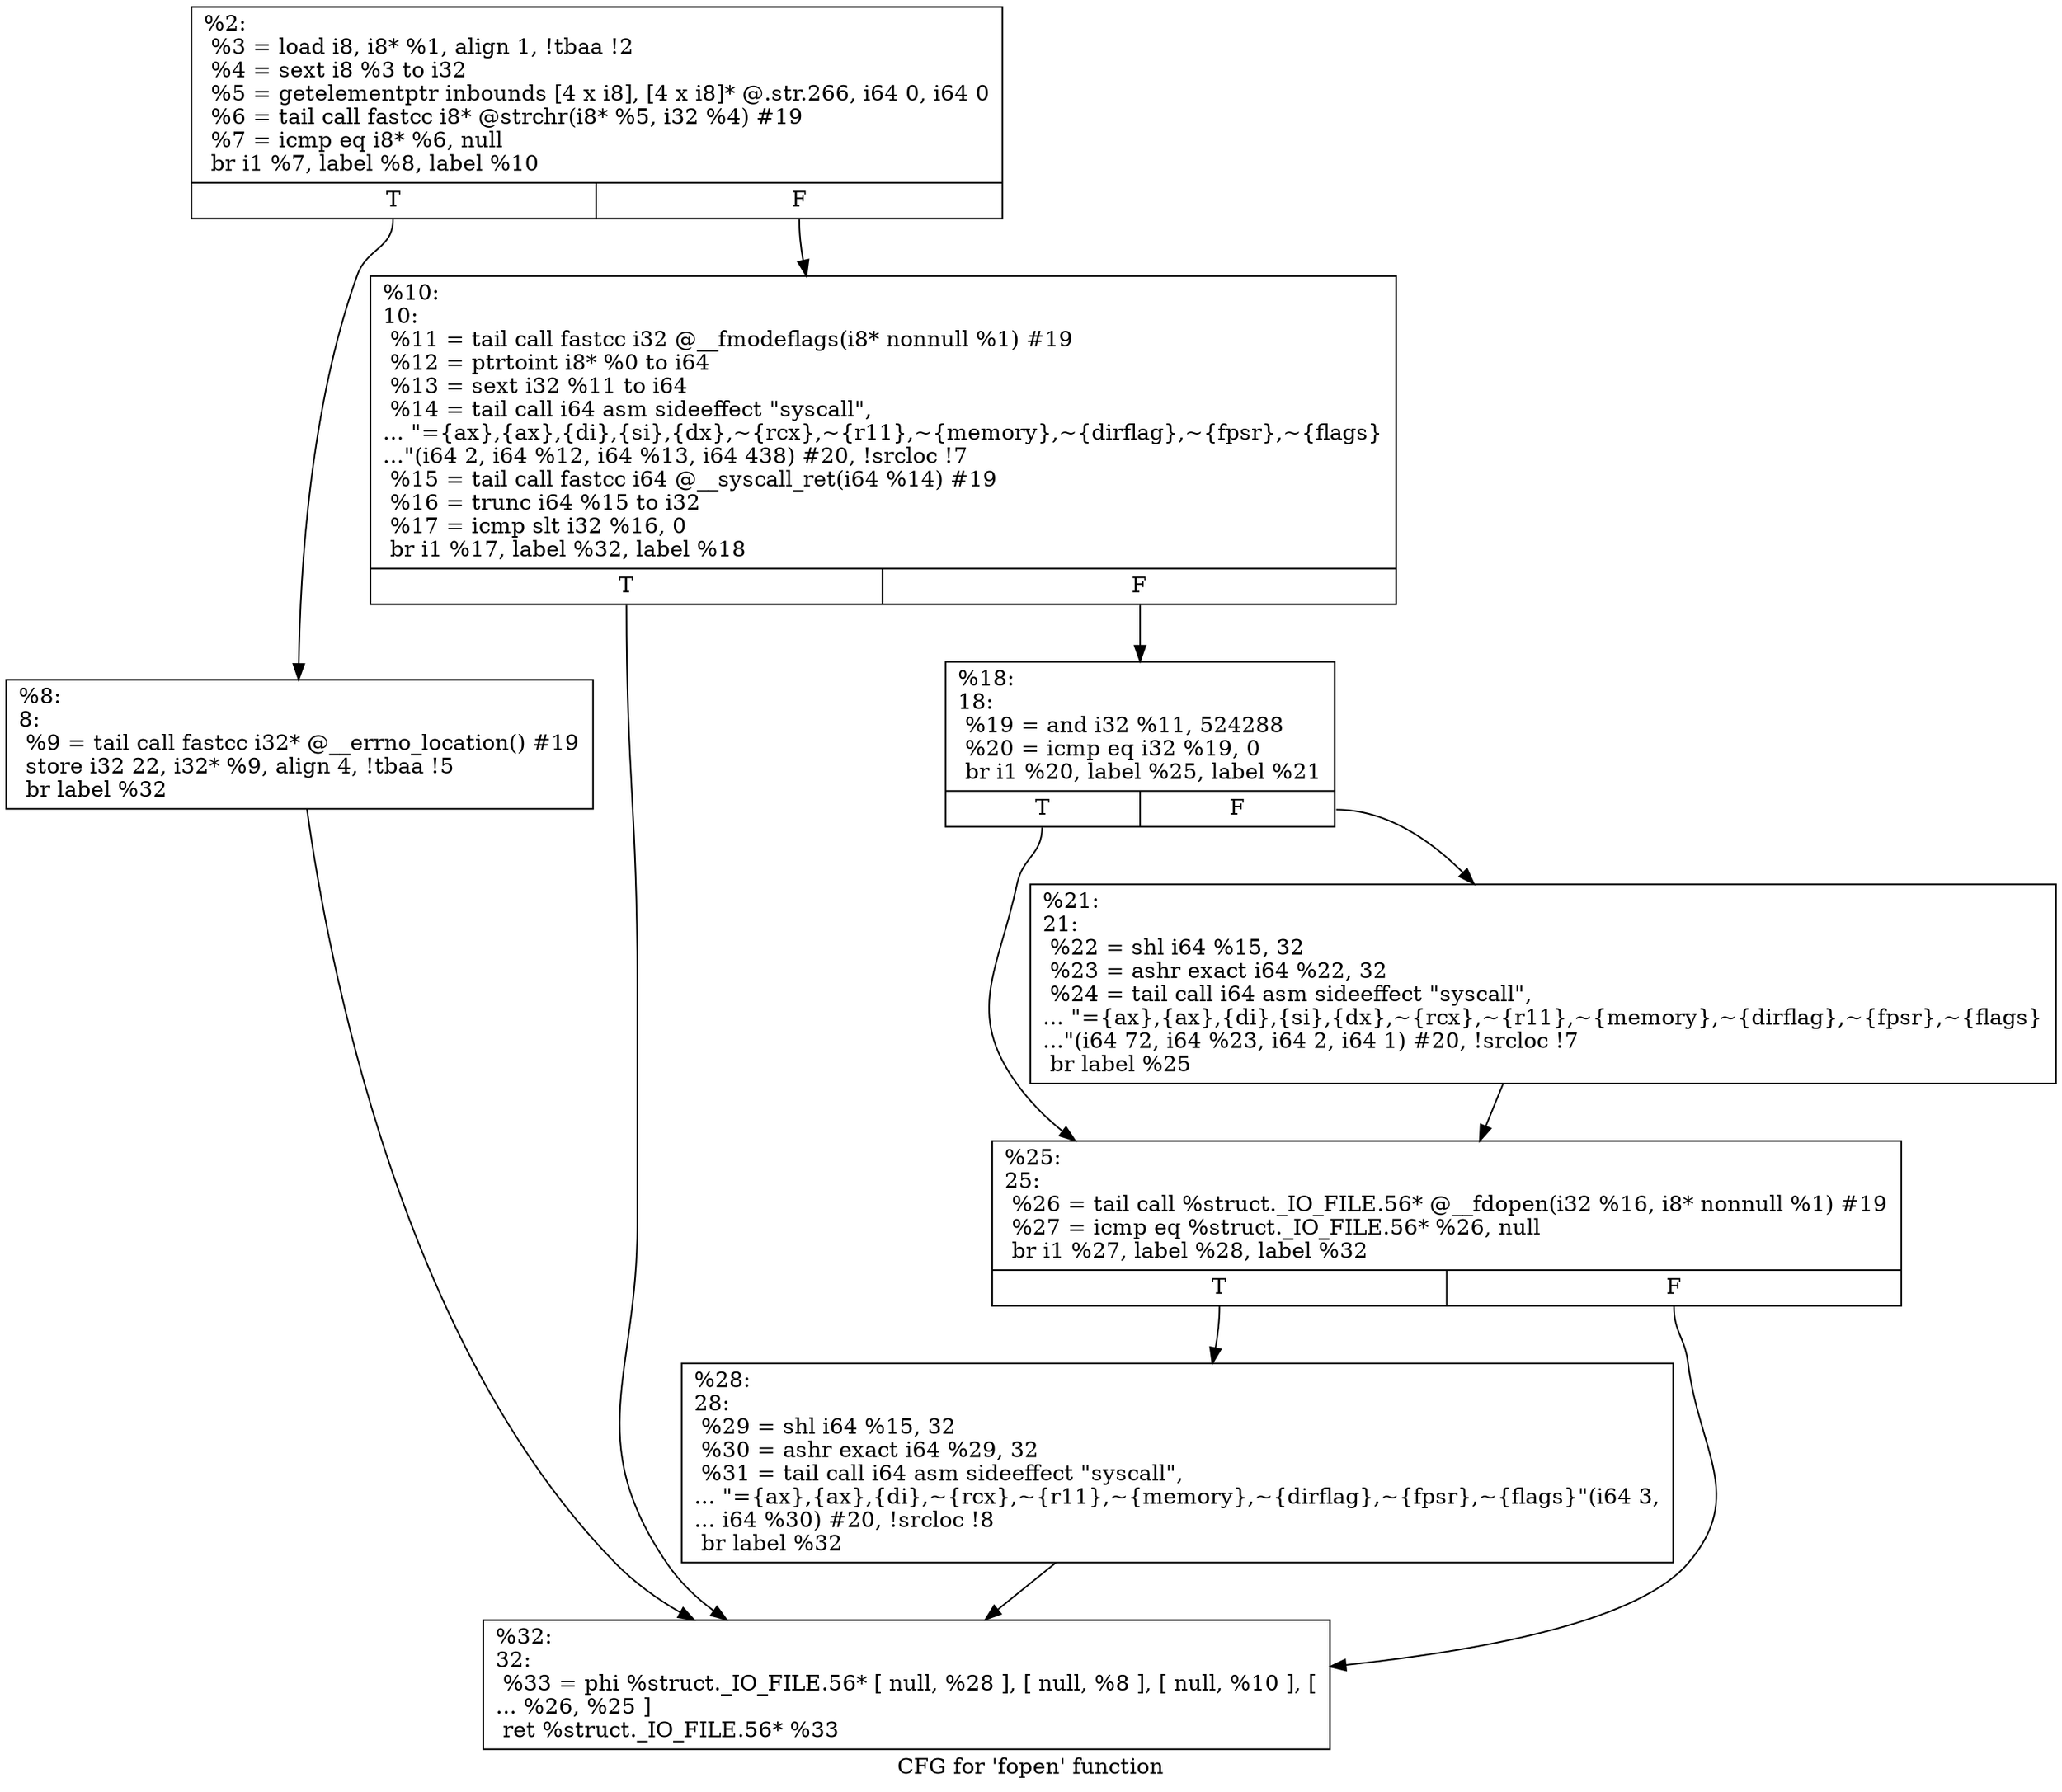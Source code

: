 digraph "CFG for 'fopen' function" {
	label="CFG for 'fopen' function";

	Node0x1f1eb70 [shape=record,label="{%2:\l  %3 = load i8, i8* %1, align 1, !tbaa !2\l  %4 = sext i8 %3 to i32\l  %5 = getelementptr inbounds [4 x i8], [4 x i8]* @.str.266, i64 0, i64 0\l  %6 = tail call fastcc i8* @strchr(i8* %5, i32 %4) #19\l  %7 = icmp eq i8* %6, null\l  br i1 %7, label %8, label %10\l|{<s0>T|<s1>F}}"];
	Node0x1f1eb70:s0 -> Node0x1f1ebc0;
	Node0x1f1eb70:s1 -> Node0x1f1ec10;
	Node0x1f1ebc0 [shape=record,label="{%8:\l8:                                                \l  %9 = tail call fastcc i32* @__errno_location() #19\l  store i32 22, i32* %9, align 4, !tbaa !5\l  br label %32\l}"];
	Node0x1f1ebc0 -> Node0x1f1eda0;
	Node0x1f1ec10 [shape=record,label="{%10:\l10:                                               \l  %11 = tail call fastcc i32 @__fmodeflags(i8* nonnull %1) #19\l  %12 = ptrtoint i8* %0 to i64\l  %13 = sext i32 %11 to i64\l  %14 = tail call i64 asm sideeffect \"syscall\",\l... \"=\{ax\},\{ax\},\{di\},\{si\},\{dx\},~\{rcx\},~\{r11\},~\{memory\},~\{dirflag\},~\{fpsr\},~\{flags\}\l...\"(i64 2, i64 %12, i64 %13, i64 438) #20, !srcloc !7\l  %15 = tail call fastcc i64 @__syscall_ret(i64 %14) #19\l  %16 = trunc i64 %15 to i32\l  %17 = icmp slt i32 %16, 0\l  br i1 %17, label %32, label %18\l|{<s0>T|<s1>F}}"];
	Node0x1f1ec10:s0 -> Node0x1f1eda0;
	Node0x1f1ec10:s1 -> Node0x1f1ec60;
	Node0x1f1ec60 [shape=record,label="{%18:\l18:                                               \l  %19 = and i32 %11, 524288\l  %20 = icmp eq i32 %19, 0\l  br i1 %20, label %25, label %21\l|{<s0>T|<s1>F}}"];
	Node0x1f1ec60:s0 -> Node0x1f1ed00;
	Node0x1f1ec60:s1 -> Node0x1f1ecb0;
	Node0x1f1ecb0 [shape=record,label="{%21:\l21:                                               \l  %22 = shl i64 %15, 32\l  %23 = ashr exact i64 %22, 32\l  %24 = tail call i64 asm sideeffect \"syscall\",\l... \"=\{ax\},\{ax\},\{di\},\{si\},\{dx\},~\{rcx\},~\{r11\},~\{memory\},~\{dirflag\},~\{fpsr\},~\{flags\}\l...\"(i64 72, i64 %23, i64 2, i64 1) #20, !srcloc !7\l  br label %25\l}"];
	Node0x1f1ecb0 -> Node0x1f1ed00;
	Node0x1f1ed00 [shape=record,label="{%25:\l25:                                               \l  %26 = tail call %struct._IO_FILE.56* @__fdopen(i32 %16, i8* nonnull %1) #19\l  %27 = icmp eq %struct._IO_FILE.56* %26, null\l  br i1 %27, label %28, label %32\l|{<s0>T|<s1>F}}"];
	Node0x1f1ed00:s0 -> Node0x1f1ed50;
	Node0x1f1ed00:s1 -> Node0x1f1eda0;
	Node0x1f1ed50 [shape=record,label="{%28:\l28:                                               \l  %29 = shl i64 %15, 32\l  %30 = ashr exact i64 %29, 32\l  %31 = tail call i64 asm sideeffect \"syscall\",\l... \"=\{ax\},\{ax\},\{di\},~\{rcx\},~\{r11\},~\{memory\},~\{dirflag\},~\{fpsr\},~\{flags\}\"(i64 3,\l... i64 %30) #20, !srcloc !8\l  br label %32\l}"];
	Node0x1f1ed50 -> Node0x1f1eda0;
	Node0x1f1eda0 [shape=record,label="{%32:\l32:                                               \l  %33 = phi %struct._IO_FILE.56* [ null, %28 ], [ null, %8 ], [ null, %10 ], [\l... %26, %25 ]\l  ret %struct._IO_FILE.56* %33\l}"];
}
